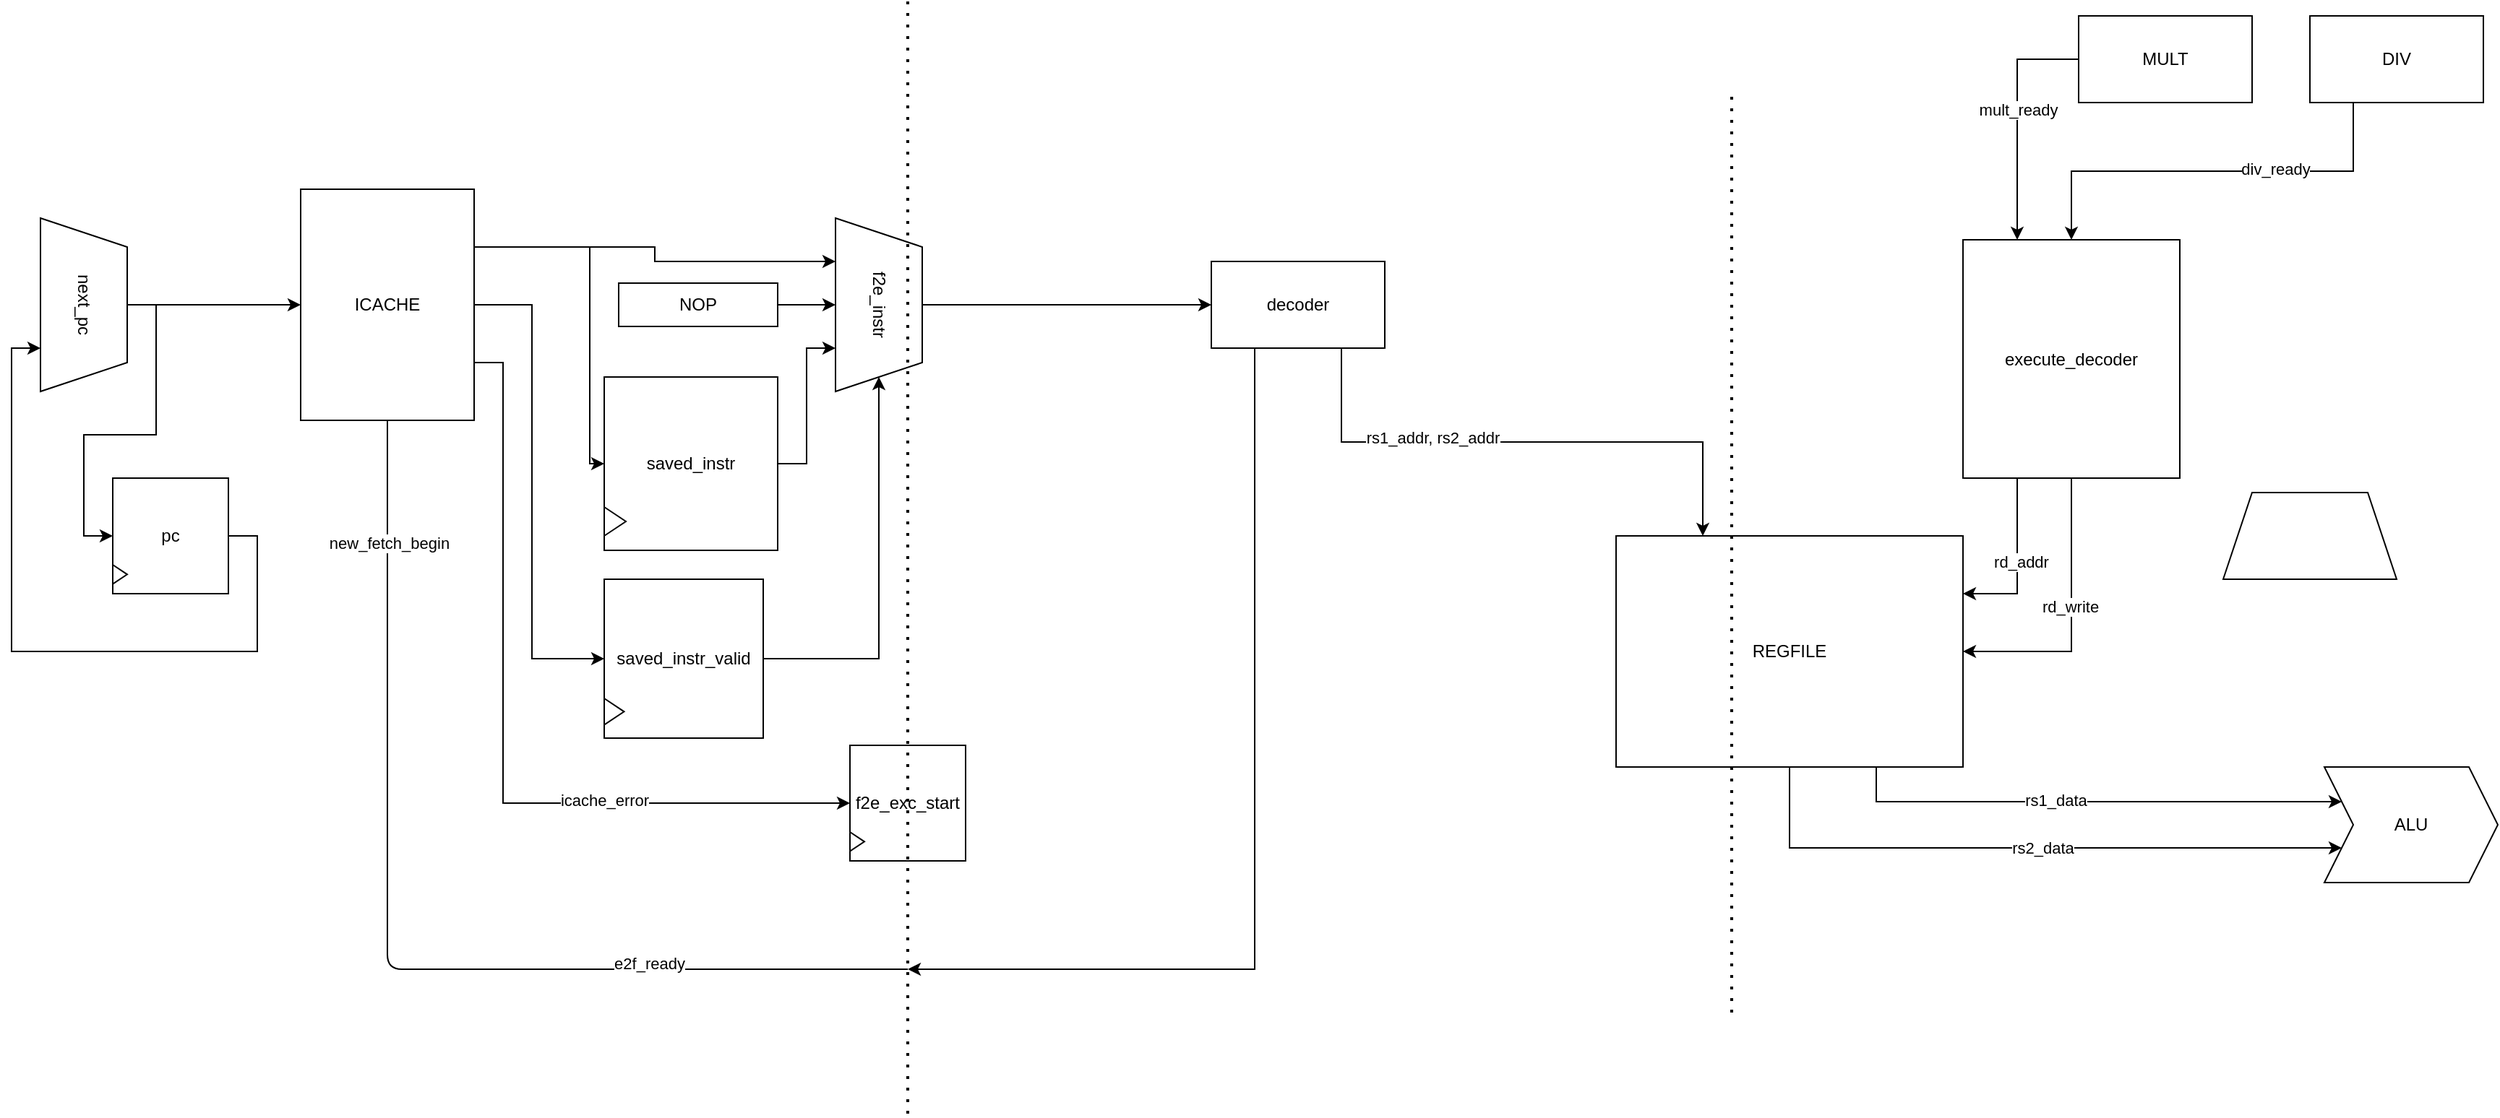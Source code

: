 <mxfile version="13.6.1" type="device"><diagram id="AwyG9U1Nu9XxfWfR7CSR" name="Page-1"><mxGraphModel dx="1422" dy="745" grid="1" gridSize="10" guides="1" tooltips="1" connect="1" arrows="1" fold="1" page="1" pageScale="1" pageWidth="827" pageHeight="1169" math="0" shadow="0"><root><mxCell id="0"/><mxCell id="1" parent="0"/><mxCell id="J_pASsniRdXkG4d15myP-10" style="edgeStyle=orthogonalEdgeStyle;rounded=0;orthogonalLoop=1;jettySize=auto;html=1;exitX=1;exitY=0.25;exitDx=0;exitDy=0;entryX=0;entryY=0.5;entryDx=0;entryDy=0;" edge="1" parent="1" source="J_pASsniRdXkG4d15myP-1" target="J_pASsniRdXkG4d15myP-5"><mxGeometry relative="1" as="geometry"><Array as="points"><mxPoint x="610" y="200"/><mxPoint x="610" y="350"/></Array></mxGeometry></mxCell><mxCell id="J_pASsniRdXkG4d15myP-12" style="edgeStyle=orthogonalEdgeStyle;rounded=0;orthogonalLoop=1;jettySize=auto;html=1;exitX=1;exitY=0.25;exitDx=0;exitDy=0;entryX=0.25;entryY=1;entryDx=0;entryDy=0;" edge="1" parent="1" source="J_pASsniRdXkG4d15myP-1" target="J_pASsniRdXkG4d15myP-9"><mxGeometry relative="1" as="geometry"><Array as="points"><mxPoint x="655" y="200"/><mxPoint x="655" y="210"/></Array></mxGeometry></mxCell><mxCell id="J_pASsniRdXkG4d15myP-20" style="edgeStyle=orthogonalEdgeStyle;rounded=0;orthogonalLoop=1;jettySize=auto;html=1;exitX=1;exitY=0.5;exitDx=0;exitDy=0;entryX=0;entryY=0.5;entryDx=0;entryDy=0;" edge="1" parent="1" source="J_pASsniRdXkG4d15myP-1" target="J_pASsniRdXkG4d15myP-17"><mxGeometry relative="1" as="geometry"><Array as="points"><mxPoint x="570" y="240"/><mxPoint x="570" y="485"/></Array></mxGeometry></mxCell><mxCell id="J_pASsniRdXkG4d15myP-24" style="edgeStyle=orthogonalEdgeStyle;rounded=0;orthogonalLoop=1;jettySize=auto;html=1;exitX=1;exitY=0.75;exitDx=0;exitDy=0;entryX=0;entryY=0.5;entryDx=0;entryDy=0;" edge="1" parent="1" source="J_pASsniRdXkG4d15myP-1" target="J_pASsniRdXkG4d15myP-22"><mxGeometry relative="1" as="geometry"><Array as="points"><mxPoint x="550" y="280"/><mxPoint x="550" y="585"/></Array></mxGeometry></mxCell><mxCell id="J_pASsniRdXkG4d15myP-43" value="icache_error" style="edgeLabel;html=1;align=center;verticalAlign=middle;resizable=0;points=[];" vertex="1" connectable="0" parent="J_pASsniRdXkG4d15myP-24"><mxGeometry x="0.398" y="2" relative="1" as="geometry"><mxPoint as="offset"/></mxGeometry></mxCell><mxCell id="J_pASsniRdXkG4d15myP-1" value="ICACHE" style="rounded=0;whiteSpace=wrap;html=1;" vertex="1" parent="1"><mxGeometry x="410" y="160" width="120" height="160" as="geometry"/></mxCell><mxCell id="J_pASsniRdXkG4d15myP-3" style="edgeStyle=orthogonalEdgeStyle;rounded=0;orthogonalLoop=1;jettySize=auto;html=1;exitX=0.5;exitY=0;exitDx=0;exitDy=0;entryX=0;entryY=0.5;entryDx=0;entryDy=0;" edge="1" parent="1" source="J_pASsniRdXkG4d15myP-2" target="J_pASsniRdXkG4d15myP-1"><mxGeometry relative="1" as="geometry"/></mxCell><mxCell id="J_pASsniRdXkG4d15myP-34" style="edgeStyle=orthogonalEdgeStyle;rounded=0;orthogonalLoop=1;jettySize=auto;html=1;exitX=0.5;exitY=0;exitDx=0;exitDy=0;entryX=0;entryY=0.5;entryDx=0;entryDy=0;" edge="1" parent="1" source="J_pASsniRdXkG4d15myP-2" target="J_pASsniRdXkG4d15myP-30"><mxGeometry relative="1" as="geometry"/></mxCell><mxCell id="J_pASsniRdXkG4d15myP-2" value="next_pc" style="shape=trapezoid;perimeter=trapezoidPerimeter;whiteSpace=wrap;html=1;fixedSize=1;rotation=90;" vertex="1" parent="1"><mxGeometry x="200" y="210" width="120" height="60" as="geometry"/></mxCell><mxCell id="J_pASsniRdXkG4d15myP-8" value="" style="group" vertex="1" connectable="0" parent="1"><mxGeometry x="620" y="290" width="120" height="120" as="geometry"/></mxCell><mxCell id="J_pASsniRdXkG4d15myP-5" value="saved_instr" style="rounded=0;whiteSpace=wrap;html=1;" vertex="1" parent="J_pASsniRdXkG4d15myP-8"><mxGeometry width="120" height="120" as="geometry"/></mxCell><mxCell id="J_pASsniRdXkG4d15myP-7" value="" style="triangle;whiteSpace=wrap;html=1;" vertex="1" parent="J_pASsniRdXkG4d15myP-8"><mxGeometry y="90" width="15" height="20" as="geometry"/></mxCell><mxCell id="J_pASsniRdXkG4d15myP-14" style="edgeStyle=orthogonalEdgeStyle;rounded=0;orthogonalLoop=1;jettySize=auto;html=1;exitX=0.5;exitY=0;exitDx=0;exitDy=0;entryX=0;entryY=0.5;entryDx=0;entryDy=0;" edge="1" parent="1" source="J_pASsniRdXkG4d15myP-9" target="J_pASsniRdXkG4d15myP-45"><mxGeometry relative="1" as="geometry"><mxPoint x="1030" y="240" as="targetPoint"/></mxGeometry></mxCell><mxCell id="J_pASsniRdXkG4d15myP-9" value="f2e_instr" style="shape=trapezoid;perimeter=trapezoidPerimeter;whiteSpace=wrap;html=1;fixedSize=1;rotation=90;" vertex="1" parent="1"><mxGeometry x="750" y="210" width="120" height="60" as="geometry"/></mxCell><mxCell id="J_pASsniRdXkG4d15myP-13" style="edgeStyle=orthogonalEdgeStyle;rounded=0;orthogonalLoop=1;jettySize=auto;html=1;exitX=1;exitY=0.5;exitDx=0;exitDy=0;entryX=0.75;entryY=1;entryDx=0;entryDy=0;" edge="1" parent="1" source="J_pASsniRdXkG4d15myP-5" target="J_pASsniRdXkG4d15myP-9"><mxGeometry relative="1" as="geometry"/></mxCell><mxCell id="J_pASsniRdXkG4d15myP-16" value="" style="group" vertex="1" connectable="0" parent="1"><mxGeometry x="620" y="430" width="110" height="110" as="geometry"/></mxCell><mxCell id="J_pASsniRdXkG4d15myP-17" value="saved_instr_valid" style="rounded=0;whiteSpace=wrap;html=1;" vertex="1" parent="J_pASsniRdXkG4d15myP-16"><mxGeometry width="110" height="110.0" as="geometry"/></mxCell><mxCell id="J_pASsniRdXkG4d15myP-18" value="" style="triangle;whiteSpace=wrap;html=1;" vertex="1" parent="J_pASsniRdXkG4d15myP-16"><mxGeometry y="82.5" width="13.75" height="18.333" as="geometry"/></mxCell><mxCell id="J_pASsniRdXkG4d15myP-19" style="edgeStyle=orthogonalEdgeStyle;rounded=0;orthogonalLoop=1;jettySize=auto;html=1;exitX=1;exitY=0.5;exitDx=0;exitDy=0;entryX=1;entryY=0.5;entryDx=0;entryDy=0;" edge="1" parent="1" source="J_pASsniRdXkG4d15myP-17" target="J_pASsniRdXkG4d15myP-9"><mxGeometry relative="1" as="geometry"/></mxCell><mxCell id="J_pASsniRdXkG4d15myP-21" value="" style="group" vertex="1" connectable="0" parent="1"><mxGeometry x="790" y="545" width="80" height="80" as="geometry"/></mxCell><mxCell id="J_pASsniRdXkG4d15myP-22" value="f2e_exc_start" style="rounded=0;whiteSpace=wrap;html=1;" vertex="1" parent="J_pASsniRdXkG4d15myP-21"><mxGeometry width="80" height="80" as="geometry"/></mxCell><mxCell id="J_pASsniRdXkG4d15myP-23" value="" style="triangle;whiteSpace=wrap;html=1;" vertex="1" parent="J_pASsniRdXkG4d15myP-21"><mxGeometry y="60" width="10" height="13.333" as="geometry"/></mxCell><mxCell id="J_pASsniRdXkG4d15myP-25" value="" style="endArrow=none;html=1;exitX=0.5;exitY=1;exitDx=0;exitDy=0;" edge="1" parent="1" source="J_pASsniRdXkG4d15myP-1"><mxGeometry width="50" height="50" relative="1" as="geometry"><mxPoint x="830" y="750" as="sourcePoint"/><mxPoint x="830" y="700" as="targetPoint"/><Array as="points"><mxPoint x="470" y="700"/></Array></mxGeometry></mxCell><mxCell id="J_pASsniRdXkG4d15myP-26" value="e2f_ready" style="edgeLabel;html=1;align=center;verticalAlign=middle;resizable=0;points=[];" vertex="1" connectable="0" parent="J_pASsniRdXkG4d15myP-25"><mxGeometry x="0.516" y="4" relative="1" as="geometry"><mxPoint as="offset"/></mxGeometry></mxCell><mxCell id="J_pASsniRdXkG4d15myP-27" value="new_fetch_begin" style="edgeLabel;html=1;align=center;verticalAlign=middle;resizable=0;points=[];" vertex="1" connectable="0" parent="J_pASsniRdXkG4d15myP-25"><mxGeometry x="-0.772" y="1" relative="1" as="geometry"><mxPoint as="offset"/></mxGeometry></mxCell><mxCell id="J_pASsniRdXkG4d15myP-29" value="" style="group" vertex="1" connectable="0" parent="1"><mxGeometry x="280" y="360" width="80" height="80" as="geometry"/></mxCell><mxCell id="J_pASsniRdXkG4d15myP-30" value="pc" style="rounded=0;whiteSpace=wrap;html=1;" vertex="1" parent="J_pASsniRdXkG4d15myP-29"><mxGeometry width="80" height="80" as="geometry"/></mxCell><mxCell id="J_pASsniRdXkG4d15myP-31" value="" style="triangle;whiteSpace=wrap;html=1;" vertex="1" parent="J_pASsniRdXkG4d15myP-29"><mxGeometry y="60" width="10" height="13.333" as="geometry"/></mxCell><mxCell id="J_pASsniRdXkG4d15myP-32" style="edgeStyle=orthogonalEdgeStyle;rounded=0;orthogonalLoop=1;jettySize=auto;html=1;exitX=1;exitY=0.5;exitDx=0;exitDy=0;entryX=0.75;entryY=1;entryDx=0;entryDy=0;" edge="1" parent="1" source="J_pASsniRdXkG4d15myP-30" target="J_pASsniRdXkG4d15myP-2"><mxGeometry relative="1" as="geometry"><Array as="points"><mxPoint x="380" y="400"/><mxPoint x="380" y="480"/><mxPoint x="210" y="480"/><mxPoint x="210" y="270"/></Array></mxGeometry></mxCell><mxCell id="J_pASsniRdXkG4d15myP-42" style="edgeStyle=orthogonalEdgeStyle;rounded=0;orthogonalLoop=1;jettySize=auto;html=1;exitX=1;exitY=0.5;exitDx=0;exitDy=0;entryX=0.5;entryY=1;entryDx=0;entryDy=0;" edge="1" parent="1" source="J_pASsniRdXkG4d15myP-41" target="J_pASsniRdXkG4d15myP-9"><mxGeometry relative="1" as="geometry"/></mxCell><mxCell id="J_pASsniRdXkG4d15myP-41" value="NOP" style="rounded=0;whiteSpace=wrap;html=1;" vertex="1" parent="1"><mxGeometry x="630" y="225" width="110" height="30" as="geometry"/></mxCell><mxCell id="J_pASsniRdXkG4d15myP-47" style="edgeStyle=orthogonalEdgeStyle;rounded=0;orthogonalLoop=1;jettySize=auto;html=1;exitX=0.75;exitY=1;exitDx=0;exitDy=0;entryX=0.25;entryY=0;entryDx=0;entryDy=0;" edge="1" parent="1" source="J_pASsniRdXkG4d15myP-45" target="J_pASsniRdXkG4d15myP-46"><mxGeometry relative="1" as="geometry"/></mxCell><mxCell id="J_pASsniRdXkG4d15myP-48" value="rs1_addr, rs2_addr" style="edgeLabel;html=1;align=center;verticalAlign=middle;resizable=0;points=[];" vertex="1" connectable="0" parent="J_pASsniRdXkG4d15myP-47"><mxGeometry x="-0.326" y="3" relative="1" as="geometry"><mxPoint as="offset"/></mxGeometry></mxCell><mxCell id="J_pASsniRdXkG4d15myP-50" style="edgeStyle=orthogonalEdgeStyle;rounded=0;orthogonalLoop=1;jettySize=auto;html=1;exitX=0.25;exitY=1;exitDx=0;exitDy=0;" edge="1" parent="1" source="J_pASsniRdXkG4d15myP-45"><mxGeometry relative="1" as="geometry"><mxPoint x="830" y="700" as="targetPoint"/><Array as="points"><mxPoint x="1070" y="700"/></Array></mxGeometry></mxCell><mxCell id="J_pASsniRdXkG4d15myP-45" value="decoder" style="rounded=0;whiteSpace=wrap;html=1;" vertex="1" parent="1"><mxGeometry x="1040" y="210" width="120" height="60" as="geometry"/></mxCell><mxCell id="J_pASsniRdXkG4d15myP-70" style="edgeStyle=orthogonalEdgeStyle;rounded=0;orthogonalLoop=1;jettySize=auto;html=1;exitX=0.75;exitY=1;exitDx=0;exitDy=0;entryX=0;entryY=0.25;entryDx=0;entryDy=0;" edge="1" parent="1" source="J_pASsniRdXkG4d15myP-46" target="J_pASsniRdXkG4d15myP-67"><mxGeometry relative="1" as="geometry"/></mxCell><mxCell id="J_pASsniRdXkG4d15myP-72" value="rs1_data" style="edgeLabel;html=1;align=center;verticalAlign=middle;resizable=0;points=[];" vertex="1" connectable="0" parent="J_pASsniRdXkG4d15myP-70"><mxGeometry x="-0.144" y="1" relative="1" as="geometry"><mxPoint as="offset"/></mxGeometry></mxCell><mxCell id="J_pASsniRdXkG4d15myP-71" style="edgeStyle=orthogonalEdgeStyle;rounded=0;orthogonalLoop=1;jettySize=auto;html=1;exitX=0.5;exitY=1;exitDx=0;exitDy=0;entryX=0;entryY=0.75;entryDx=0;entryDy=0;" edge="1" parent="1" source="J_pASsniRdXkG4d15myP-46" target="J_pASsniRdXkG4d15myP-67"><mxGeometry relative="1" as="geometry"/></mxCell><mxCell id="J_pASsniRdXkG4d15myP-73" value="rs2_data" style="edgeLabel;html=1;align=center;verticalAlign=middle;resizable=0;points=[];" vertex="1" connectable="0" parent="J_pASsniRdXkG4d15myP-71"><mxGeometry x="0.055" relative="1" as="geometry"><mxPoint as="offset"/></mxGeometry></mxCell><mxCell id="J_pASsniRdXkG4d15myP-46" value="REGFILE" style="rounded=0;whiteSpace=wrap;html=1;" vertex="1" parent="1"><mxGeometry x="1320" y="400" width="240" height="160" as="geometry"/></mxCell><mxCell id="J_pASsniRdXkG4d15myP-49" value="" style="endArrow=none;dashed=1;html=1;dashPattern=1 3;strokeWidth=2;" edge="1" parent="1"><mxGeometry width="50" height="50" relative="1" as="geometry"><mxPoint x="830" y="800" as="sourcePoint"/><mxPoint x="830" y="30" as="targetPoint"/></mxGeometry></mxCell><mxCell id="J_pASsniRdXkG4d15myP-51" value="" style="endArrow=none;dashed=1;html=1;dashPattern=1 3;strokeWidth=2;" edge="1" parent="1"><mxGeometry width="50" height="50" relative="1" as="geometry"><mxPoint x="1400" y="730" as="sourcePoint"/><mxPoint x="1400" y="90" as="targetPoint"/></mxGeometry></mxCell><mxCell id="J_pASsniRdXkG4d15myP-55" style="edgeStyle=orthogonalEdgeStyle;rounded=0;orthogonalLoop=1;jettySize=auto;html=1;exitX=0.25;exitY=1;exitDx=0;exitDy=0;" edge="1" parent="1" source="J_pASsniRdXkG4d15myP-52"><mxGeometry relative="1" as="geometry"><mxPoint x="1560" y="440" as="targetPoint"/><Array as="points"><mxPoint x="1598" y="440"/><mxPoint x="1560" y="440"/></Array></mxGeometry></mxCell><mxCell id="J_pASsniRdXkG4d15myP-56" value="rd_addr" style="edgeLabel;html=1;align=center;verticalAlign=middle;resizable=0;points=[];" vertex="1" connectable="0" parent="J_pASsniRdXkG4d15myP-55"><mxGeometry x="-0.017" y="2" relative="1" as="geometry"><mxPoint as="offset"/></mxGeometry></mxCell><mxCell id="J_pASsniRdXkG4d15myP-57" style="edgeStyle=orthogonalEdgeStyle;rounded=0;orthogonalLoop=1;jettySize=auto;html=1;exitX=0.5;exitY=1;exitDx=0;exitDy=0;entryX=1;entryY=0.5;entryDx=0;entryDy=0;" edge="1" parent="1" source="J_pASsniRdXkG4d15myP-52" target="J_pASsniRdXkG4d15myP-46"><mxGeometry relative="1" as="geometry"/></mxCell><mxCell id="J_pASsniRdXkG4d15myP-58" value="rd_write" style="edgeLabel;html=1;align=center;verticalAlign=middle;resizable=0;points=[];" vertex="1" connectable="0" parent="J_pASsniRdXkG4d15myP-57"><mxGeometry x="-0.094" y="-1" relative="1" as="geometry"><mxPoint as="offset"/></mxGeometry></mxCell><mxCell id="J_pASsniRdXkG4d15myP-52" value="execute_decoder" style="rounded=0;whiteSpace=wrap;html=1;" vertex="1" parent="1"><mxGeometry x="1560" y="195" width="150" height="165" as="geometry"/></mxCell><mxCell id="J_pASsniRdXkG4d15myP-61" style="edgeStyle=orthogonalEdgeStyle;rounded=0;orthogonalLoop=1;jettySize=auto;html=1;exitX=0;exitY=0.5;exitDx=0;exitDy=0;entryX=0.25;entryY=0;entryDx=0;entryDy=0;" edge="1" parent="1" source="J_pASsniRdXkG4d15myP-60" target="J_pASsniRdXkG4d15myP-52"><mxGeometry relative="1" as="geometry"/></mxCell><mxCell id="J_pASsniRdXkG4d15myP-65" value="mult_ready" style="edgeLabel;html=1;align=center;verticalAlign=middle;resizable=0;points=[];" vertex="1" connectable="0" parent="J_pASsniRdXkG4d15myP-61"><mxGeometry x="-0.087" relative="1" as="geometry"><mxPoint y="1" as="offset"/></mxGeometry></mxCell><mxCell id="J_pASsniRdXkG4d15myP-60" value="MULT" style="rounded=0;whiteSpace=wrap;html=1;" vertex="1" parent="1"><mxGeometry x="1640" y="40" width="120" height="60" as="geometry"/></mxCell><mxCell id="J_pASsniRdXkG4d15myP-63" style="edgeStyle=orthogonalEdgeStyle;rounded=0;orthogonalLoop=1;jettySize=auto;html=1;exitX=0.25;exitY=1;exitDx=0;exitDy=0;entryX=0.5;entryY=0;entryDx=0;entryDy=0;" edge="1" parent="1" source="J_pASsniRdXkG4d15myP-62" target="J_pASsniRdXkG4d15myP-52"><mxGeometry relative="1" as="geometry"/></mxCell><mxCell id="J_pASsniRdXkG4d15myP-64" value="div_ready" style="edgeLabel;html=1;align=center;verticalAlign=middle;resizable=0;points=[];" vertex="1" connectable="0" parent="J_pASsniRdXkG4d15myP-63"><mxGeometry x="-0.293" y="-2" relative="1" as="geometry"><mxPoint x="1" as="offset"/></mxGeometry></mxCell><mxCell id="J_pASsniRdXkG4d15myP-62" value="DIV" style="rounded=0;whiteSpace=wrap;html=1;" vertex="1" parent="1"><mxGeometry x="1800" y="40" width="120" height="60" as="geometry"/></mxCell><mxCell id="J_pASsniRdXkG4d15myP-66" value="" style="shape=trapezoid;perimeter=trapezoidPerimeter;whiteSpace=wrap;html=1;fixedSize=1;" vertex="1" parent="1"><mxGeometry x="1740" y="370" width="120" height="60" as="geometry"/></mxCell><mxCell id="J_pASsniRdXkG4d15myP-67" value="ALU" style="shape=step;perimeter=stepPerimeter;whiteSpace=wrap;html=1;fixedSize=1;" vertex="1" parent="1"><mxGeometry x="1810" y="560" width="120" height="80" as="geometry"/></mxCell></root></mxGraphModel></diagram></mxfile>